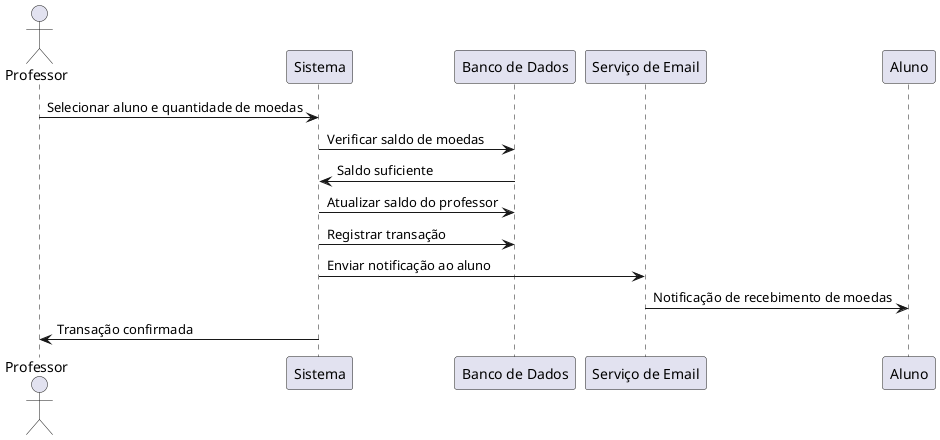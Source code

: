 @startuml
actor Professor
participant "Sistema" as Sistema
participant "Banco de Dados" as BD
participant "Serviço de Email" as Email

Professor -> Sistema: Selecionar aluno e quantidade de moedas
Sistema -> BD: Verificar saldo de moedas
BD -> Sistema: Saldo suficiente
Sistema -> BD: Atualizar saldo do professor
Sistema -> BD: Registrar transação
Sistema -> Email: Enviar notificação ao aluno
Email -> Aluno: Notificação de recebimento de moedas
Sistema -> Professor: Transação confirmada
@enduml